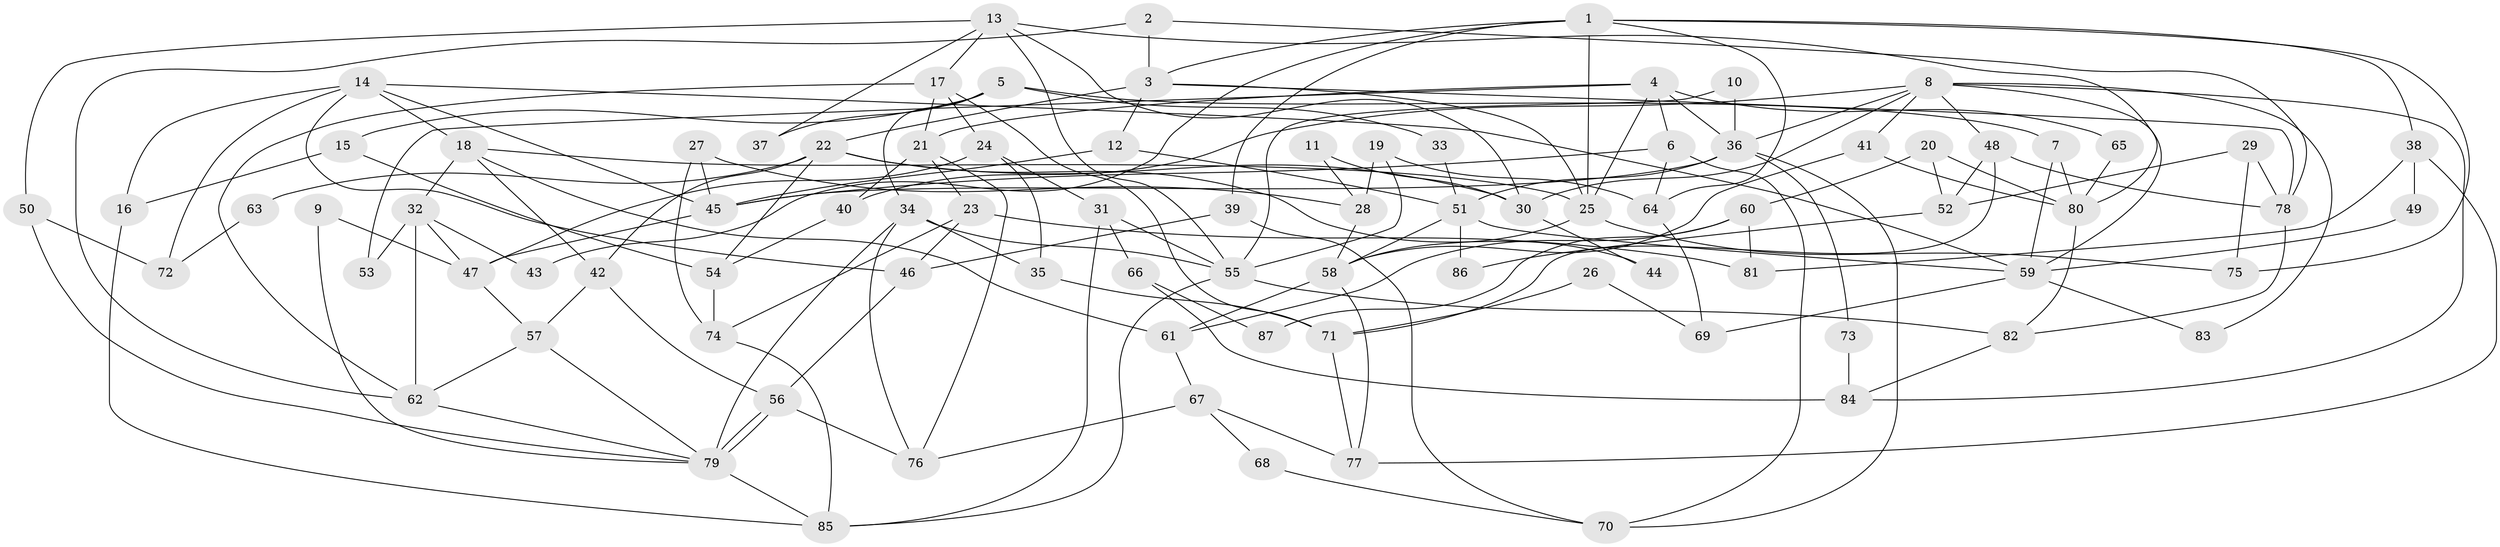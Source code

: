 // Generated by graph-tools (version 1.1) at 2025/26/03/09/25 03:26:17]
// undirected, 87 vertices, 174 edges
graph export_dot {
graph [start="1"]
  node [color=gray90,style=filled];
  1;
  2;
  3;
  4;
  5;
  6;
  7;
  8;
  9;
  10;
  11;
  12;
  13;
  14;
  15;
  16;
  17;
  18;
  19;
  20;
  21;
  22;
  23;
  24;
  25;
  26;
  27;
  28;
  29;
  30;
  31;
  32;
  33;
  34;
  35;
  36;
  37;
  38;
  39;
  40;
  41;
  42;
  43;
  44;
  45;
  46;
  47;
  48;
  49;
  50;
  51;
  52;
  53;
  54;
  55;
  56;
  57;
  58;
  59;
  60;
  61;
  62;
  63;
  64;
  65;
  66;
  67;
  68;
  69;
  70;
  71;
  72;
  73;
  74;
  75;
  76;
  77;
  78;
  79;
  80;
  81;
  82;
  83;
  84;
  85;
  86;
  87;
  1 -- 25;
  1 -- 3;
  1 -- 38;
  1 -- 39;
  1 -- 43;
  1 -- 64;
  1 -- 75;
  2 -- 78;
  2 -- 62;
  2 -- 3;
  3 -- 78;
  3 -- 12;
  3 -- 22;
  3 -- 25;
  4 -- 25;
  4 -- 36;
  4 -- 6;
  4 -- 21;
  4 -- 53;
  4 -- 65;
  5 -- 7;
  5 -- 34;
  5 -- 15;
  5 -- 33;
  5 -- 37;
  6 -- 70;
  6 -- 45;
  6 -- 64;
  7 -- 59;
  7 -- 80;
  8 -- 40;
  8 -- 36;
  8 -- 30;
  8 -- 41;
  8 -- 48;
  8 -- 59;
  8 -- 83;
  8 -- 84;
  9 -- 79;
  9 -- 47;
  10 -- 36;
  10 -- 55;
  11 -- 28;
  11 -- 30;
  12 -- 45;
  12 -- 51;
  13 -- 30;
  13 -- 17;
  13 -- 37;
  13 -- 50;
  13 -- 55;
  13 -- 80;
  14 -- 45;
  14 -- 59;
  14 -- 16;
  14 -- 18;
  14 -- 46;
  14 -- 72;
  15 -- 16;
  15 -- 54;
  16 -- 85;
  17 -- 62;
  17 -- 21;
  17 -- 24;
  17 -- 71;
  18 -- 25;
  18 -- 32;
  18 -- 42;
  18 -- 61;
  19 -- 55;
  19 -- 64;
  19 -- 28;
  20 -- 52;
  20 -- 80;
  20 -- 60;
  21 -- 76;
  21 -- 23;
  21 -- 40;
  22 -- 54;
  22 -- 30;
  22 -- 42;
  22 -- 44;
  22 -- 63;
  23 -- 46;
  23 -- 74;
  23 -- 81;
  24 -- 31;
  24 -- 35;
  24 -- 47;
  25 -- 58;
  25 -- 75;
  26 -- 69;
  26 -- 71;
  27 -- 45;
  27 -- 74;
  27 -- 28;
  28 -- 58;
  29 -- 75;
  29 -- 78;
  29 -- 52;
  30 -- 44;
  31 -- 55;
  31 -- 85;
  31 -- 66;
  32 -- 47;
  32 -- 43;
  32 -- 53;
  32 -- 62;
  33 -- 51;
  34 -- 35;
  34 -- 79;
  34 -- 55;
  34 -- 76;
  35 -- 71;
  36 -- 51;
  36 -- 45;
  36 -- 70;
  36 -- 73;
  38 -- 81;
  38 -- 49;
  38 -- 77;
  39 -- 46;
  39 -- 70;
  40 -- 54;
  41 -- 58;
  41 -- 80;
  42 -- 56;
  42 -- 57;
  45 -- 47;
  46 -- 56;
  47 -- 57;
  48 -- 71;
  48 -- 52;
  48 -- 78;
  49 -- 59;
  50 -- 79;
  50 -- 72;
  51 -- 58;
  51 -- 59;
  51 -- 86;
  52 -- 86;
  54 -- 74;
  55 -- 82;
  55 -- 85;
  56 -- 79;
  56 -- 79;
  56 -- 76;
  57 -- 62;
  57 -- 79;
  58 -- 77;
  58 -- 61;
  59 -- 69;
  59 -- 83;
  60 -- 61;
  60 -- 81;
  60 -- 87;
  61 -- 67;
  62 -- 79;
  63 -- 72;
  64 -- 69;
  65 -- 80;
  66 -- 84;
  66 -- 87;
  67 -- 76;
  67 -- 68;
  67 -- 77;
  68 -- 70;
  71 -- 77;
  73 -- 84;
  74 -- 85;
  78 -- 82;
  79 -- 85;
  80 -- 82;
  82 -- 84;
}
